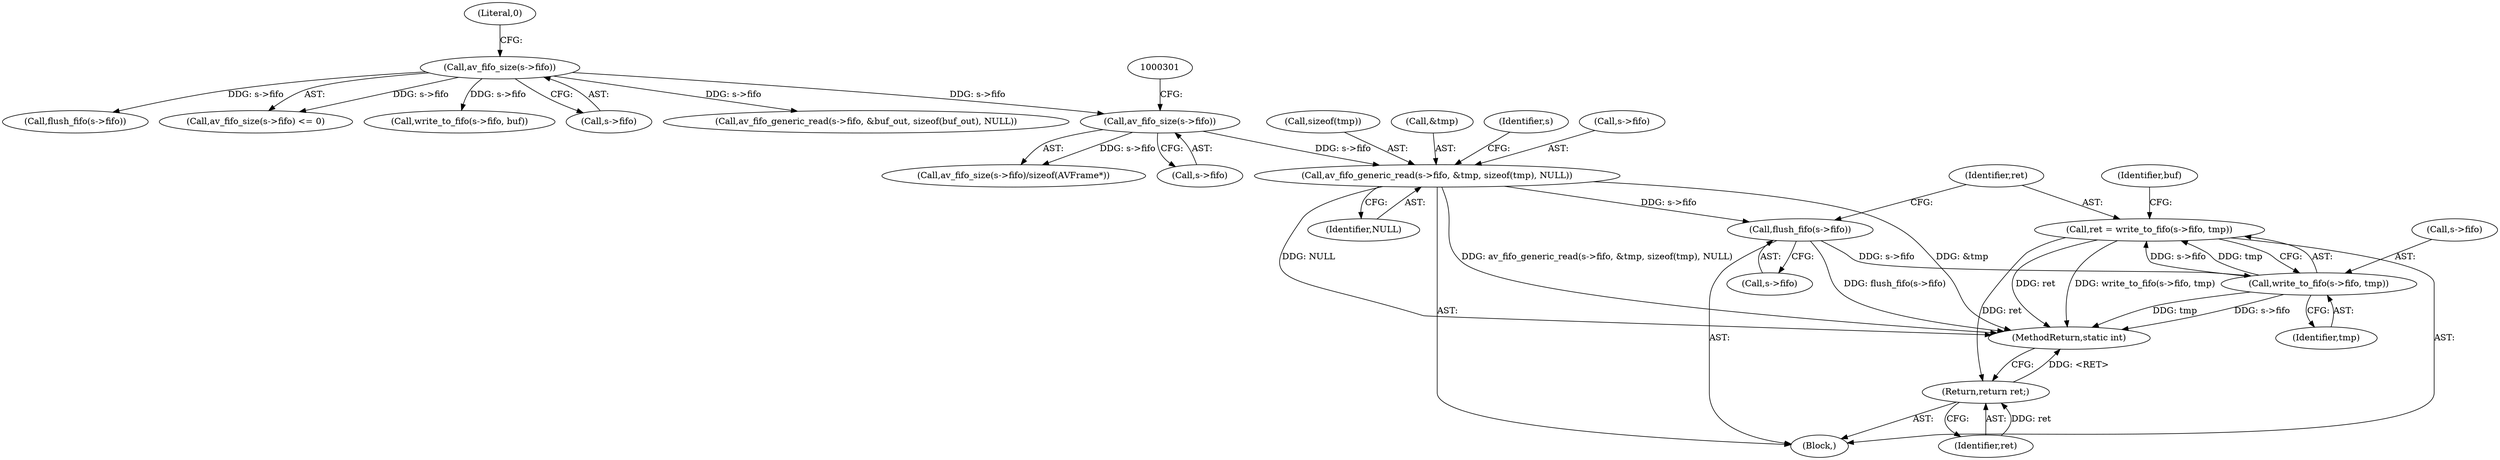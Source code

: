 digraph "0_FFmpeg_cdd5df8189ff1537f7abe8defe971f80602cc2d2@API" {
"1000325" [label="(Call,ret = write_to_fifo(s->fifo, tmp))"];
"1000327" [label="(Call,write_to_fifo(s->fifo, tmp))"];
"1000321" [label="(Call,flush_fifo(s->fifo))"];
"1000312" [label="(Call,av_fifo_generic_read(s->fifo, &tmp, sizeof(tmp), NULL))"];
"1000296" [label="(Call,av_fifo_size(s->fifo))"];
"1000255" [label="(Call,av_fifo_size(s->fifo))"];
"1000335" [label="(Return,return ret;)"];
"1000312" [label="(Call,av_fifo_generic_read(s->fifo, &tmp, sizeof(tmp), NULL))"];
"1000318" [label="(Call,sizeof(tmp))"];
"1000316" [label="(Call,&tmp)"];
"1000295" [label="(Call,av_fifo_size(s->fifo)/sizeof(AVFrame*))"];
"1000323" [label="(Identifier,s)"];
"1000327" [label="(Call,write_to_fifo(s->fifo, tmp))"];
"1000446" [label="(Call,flush_fifo(s->fifo))"];
"1000254" [label="(Call,av_fifo_size(s->fifo) <= 0)"];
"1000296" [label="(Call,av_fifo_size(s->fifo))"];
"1000262" [label="(Call,write_to_fifo(s->fifo, buf))"];
"1000255" [label="(Call,av_fifo_size(s->fifo))"];
"1000335" [label="(Return,return ret;)"];
"1000313" [label="(Call,s->fifo)"];
"1000336" [label="(Identifier,ret)"];
"1000331" [label="(Identifier,tmp)"];
"1000297" [label="(Call,s->fifo)"];
"1000477" [label="(MethodReturn,static int)"];
"1000328" [label="(Call,s->fifo)"];
"1000256" [label="(Call,s->fifo)"];
"1000326" [label="(Identifier,ret)"];
"1000259" [label="(Literal,0)"];
"1000322" [label="(Call,s->fifo)"];
"1000321" [label="(Call,flush_fifo(s->fifo))"];
"1000348" [label="(Call,av_fifo_generic_read(s->fifo, &buf_out, sizeof(buf_out), NULL))"];
"1000320" [label="(Identifier,NULL)"];
"1000290" [label="(Block,)"];
"1000325" [label="(Call,ret = write_to_fifo(s->fifo, tmp))"];
"1000334" [label="(Identifier,buf)"];
"1000325" -> "1000290"  [label="AST: "];
"1000325" -> "1000327"  [label="CFG: "];
"1000326" -> "1000325"  [label="AST: "];
"1000327" -> "1000325"  [label="AST: "];
"1000334" -> "1000325"  [label="CFG: "];
"1000325" -> "1000477"  [label="DDG: ret"];
"1000325" -> "1000477"  [label="DDG: write_to_fifo(s->fifo, tmp)"];
"1000327" -> "1000325"  [label="DDG: s->fifo"];
"1000327" -> "1000325"  [label="DDG: tmp"];
"1000325" -> "1000335"  [label="DDG: ret"];
"1000327" -> "1000331"  [label="CFG: "];
"1000328" -> "1000327"  [label="AST: "];
"1000331" -> "1000327"  [label="AST: "];
"1000327" -> "1000477"  [label="DDG: tmp"];
"1000327" -> "1000477"  [label="DDG: s->fifo"];
"1000321" -> "1000327"  [label="DDG: s->fifo"];
"1000321" -> "1000290"  [label="AST: "];
"1000321" -> "1000322"  [label="CFG: "];
"1000322" -> "1000321"  [label="AST: "];
"1000326" -> "1000321"  [label="CFG: "];
"1000321" -> "1000477"  [label="DDG: flush_fifo(s->fifo)"];
"1000312" -> "1000321"  [label="DDG: s->fifo"];
"1000312" -> "1000290"  [label="AST: "];
"1000312" -> "1000320"  [label="CFG: "];
"1000313" -> "1000312"  [label="AST: "];
"1000316" -> "1000312"  [label="AST: "];
"1000318" -> "1000312"  [label="AST: "];
"1000320" -> "1000312"  [label="AST: "];
"1000323" -> "1000312"  [label="CFG: "];
"1000312" -> "1000477"  [label="DDG: av_fifo_generic_read(s->fifo, &tmp, sizeof(tmp), NULL)"];
"1000312" -> "1000477"  [label="DDG: &tmp"];
"1000312" -> "1000477"  [label="DDG: NULL"];
"1000296" -> "1000312"  [label="DDG: s->fifo"];
"1000296" -> "1000295"  [label="AST: "];
"1000296" -> "1000297"  [label="CFG: "];
"1000297" -> "1000296"  [label="AST: "];
"1000301" -> "1000296"  [label="CFG: "];
"1000296" -> "1000295"  [label="DDG: s->fifo"];
"1000255" -> "1000296"  [label="DDG: s->fifo"];
"1000255" -> "1000254"  [label="AST: "];
"1000255" -> "1000256"  [label="CFG: "];
"1000256" -> "1000255"  [label="AST: "];
"1000259" -> "1000255"  [label="CFG: "];
"1000255" -> "1000254"  [label="DDG: s->fifo"];
"1000255" -> "1000262"  [label="DDG: s->fifo"];
"1000255" -> "1000348"  [label="DDG: s->fifo"];
"1000255" -> "1000446"  [label="DDG: s->fifo"];
"1000335" -> "1000290"  [label="AST: "];
"1000335" -> "1000336"  [label="CFG: "];
"1000336" -> "1000335"  [label="AST: "];
"1000477" -> "1000335"  [label="CFG: "];
"1000335" -> "1000477"  [label="DDG: <RET>"];
"1000336" -> "1000335"  [label="DDG: ret"];
}
